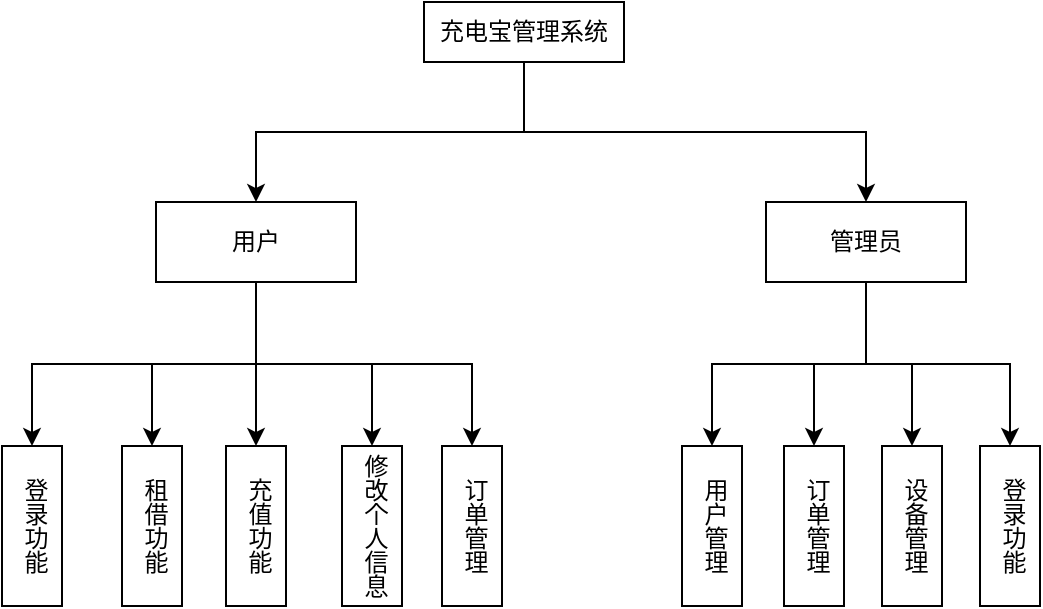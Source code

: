 <mxfile version="24.8.0">
  <diagram name="第 1 页" id="wxHdL_aoK2OwXxyab2-P">
    <mxGraphModel dx="1050" dy="1691" grid="0" gridSize="10" guides="1" tooltips="1" connect="1" arrows="1" fold="1" page="1" pageScale="1" pageWidth="827" pageHeight="1169" math="0" shadow="0">
      <root>
        <mxCell id="0" />
        <mxCell id="1" parent="0" />
        <mxCell id="f6u84PACEqeu1A_250-T-9" style="edgeStyle=orthogonalEdgeStyle;rounded=0;orthogonalLoop=1;jettySize=auto;html=1;exitX=0.5;exitY=1;exitDx=0;exitDy=0;entryX=0.5;entryY=0;entryDx=0;entryDy=0;" parent="1" source="f6u84PACEqeu1A_250-T-1" target="f6u84PACEqeu1A_250-T-3" edge="1">
          <mxGeometry relative="1" as="geometry" />
        </mxCell>
        <mxCell id="f6u84PACEqeu1A_250-T-10" style="edgeStyle=orthogonalEdgeStyle;rounded=0;orthogonalLoop=1;jettySize=auto;html=1;exitX=0.5;exitY=1;exitDx=0;exitDy=0;" parent="1" source="f6u84PACEqeu1A_250-T-1" target="f6u84PACEqeu1A_250-T-8" edge="1">
          <mxGeometry relative="1" as="geometry" />
        </mxCell>
        <mxCell id="f6u84PACEqeu1A_250-T-1" value="&lt;div&gt;&lt;span style=&quot;background-color: initial;&quot;&gt;充电宝管理系统&lt;/span&gt;&lt;/div&gt;" style="rounded=0;whiteSpace=wrap;html=1;" parent="1" vertex="1">
          <mxGeometry x="363" y="-1060" width="100" height="30" as="geometry" />
        </mxCell>
        <mxCell id="8pxQjRXLGJeJOuGP3MxE-17" style="edgeStyle=orthogonalEdgeStyle;rounded=0;orthogonalLoop=1;jettySize=auto;html=1;exitX=0.5;exitY=1;exitDx=0;exitDy=0;entryX=0.5;entryY=0;entryDx=0;entryDy=0;" edge="1" parent="1" source="f6u84PACEqeu1A_250-T-3" target="8pxQjRXLGJeJOuGP3MxE-3">
          <mxGeometry relative="1" as="geometry" />
        </mxCell>
        <mxCell id="8pxQjRXLGJeJOuGP3MxE-18" style="edgeStyle=orthogonalEdgeStyle;rounded=0;orthogonalLoop=1;jettySize=auto;html=1;exitX=0.5;exitY=1;exitDx=0;exitDy=0;entryX=0.5;entryY=0;entryDx=0;entryDy=0;" edge="1" parent="1" source="f6u84PACEqeu1A_250-T-3" target="8pxQjRXLGJeJOuGP3MxE-4">
          <mxGeometry relative="1" as="geometry" />
        </mxCell>
        <mxCell id="8pxQjRXLGJeJOuGP3MxE-20" style="edgeStyle=orthogonalEdgeStyle;rounded=0;orthogonalLoop=1;jettySize=auto;html=1;exitX=0.5;exitY=1;exitDx=0;exitDy=0;entryX=0.5;entryY=0;entryDx=0;entryDy=0;" edge="1" parent="1" source="f6u84PACEqeu1A_250-T-3" target="8pxQjRXLGJeJOuGP3MxE-6">
          <mxGeometry relative="1" as="geometry" />
        </mxCell>
        <mxCell id="8pxQjRXLGJeJOuGP3MxE-21" style="edgeStyle=orthogonalEdgeStyle;rounded=0;orthogonalLoop=1;jettySize=auto;html=1;exitX=0.5;exitY=1;exitDx=0;exitDy=0;" edge="1" parent="1" source="f6u84PACEqeu1A_250-T-3" target="8pxQjRXLGJeJOuGP3MxE-7">
          <mxGeometry relative="1" as="geometry" />
        </mxCell>
        <mxCell id="8pxQjRXLGJeJOuGP3MxE-23" style="edgeStyle=orthogonalEdgeStyle;rounded=0;orthogonalLoop=1;jettySize=auto;html=1;exitX=0.5;exitY=1;exitDx=0;exitDy=0;" edge="1" parent="1" source="f6u84PACEqeu1A_250-T-3" target="8pxQjRXLGJeJOuGP3MxE-5">
          <mxGeometry relative="1" as="geometry" />
        </mxCell>
        <mxCell id="f6u84PACEqeu1A_250-T-3" value="用户" style="rounded=0;whiteSpace=wrap;html=1;" parent="1" vertex="1">
          <mxGeometry x="229" y="-960" width="100" height="40" as="geometry" />
        </mxCell>
        <mxCell id="8pxQjRXLGJeJOuGP3MxE-25" style="edgeStyle=orthogonalEdgeStyle;rounded=0;orthogonalLoop=1;jettySize=auto;html=1;exitX=0.5;exitY=1;exitDx=0;exitDy=0;entryX=0.5;entryY=0;entryDx=0;entryDy=0;" edge="1" parent="1" source="f6u84PACEqeu1A_250-T-8" target="8pxQjRXLGJeJOuGP3MxE-8">
          <mxGeometry relative="1" as="geometry" />
        </mxCell>
        <mxCell id="8pxQjRXLGJeJOuGP3MxE-26" style="edgeStyle=orthogonalEdgeStyle;rounded=0;orthogonalLoop=1;jettySize=auto;html=1;exitX=0.5;exitY=1;exitDx=0;exitDy=0;entryX=0.5;entryY=0;entryDx=0;entryDy=0;" edge="1" parent="1" source="f6u84PACEqeu1A_250-T-8" target="8pxQjRXLGJeJOuGP3MxE-9">
          <mxGeometry relative="1" as="geometry" />
        </mxCell>
        <mxCell id="8pxQjRXLGJeJOuGP3MxE-27" style="edgeStyle=orthogonalEdgeStyle;rounded=0;orthogonalLoop=1;jettySize=auto;html=1;exitX=0.5;exitY=1;exitDx=0;exitDy=0;entryX=0.5;entryY=0;entryDx=0;entryDy=0;" edge="1" parent="1" source="f6u84PACEqeu1A_250-T-8" target="8pxQjRXLGJeJOuGP3MxE-10">
          <mxGeometry relative="1" as="geometry" />
        </mxCell>
        <mxCell id="8pxQjRXLGJeJOuGP3MxE-29" style="edgeStyle=orthogonalEdgeStyle;rounded=0;orthogonalLoop=1;jettySize=auto;html=1;exitX=0.5;exitY=1;exitDx=0;exitDy=0;entryX=0.5;entryY=0;entryDx=0;entryDy=0;" edge="1" parent="1" source="f6u84PACEqeu1A_250-T-8" target="8pxQjRXLGJeJOuGP3MxE-28">
          <mxGeometry relative="1" as="geometry" />
        </mxCell>
        <mxCell id="f6u84PACEqeu1A_250-T-8" value="管理员" style="rounded=0;whiteSpace=wrap;html=1;" parent="1" vertex="1">
          <mxGeometry x="534" y="-960" width="100" height="40" as="geometry" />
        </mxCell>
        <mxCell id="8pxQjRXLGJeJOuGP3MxE-3" value="登录功能" style="rounded=0;whiteSpace=wrap;html=1;textDirection=vertical-lr;" vertex="1" parent="1">
          <mxGeometry x="152" y="-838" width="30" height="80" as="geometry" />
        </mxCell>
        <mxCell id="8pxQjRXLGJeJOuGP3MxE-4" value="租借功能" style="rounded=0;whiteSpace=wrap;html=1;textDirection=vertical-lr;" vertex="1" parent="1">
          <mxGeometry x="212" y="-838" width="30" height="80" as="geometry" />
        </mxCell>
        <mxCell id="8pxQjRXLGJeJOuGP3MxE-5" value="充值功能" style="rounded=0;whiteSpace=wrap;html=1;textDirection=vertical-lr;" vertex="1" parent="1">
          <mxGeometry x="264" y="-838" width="30" height="80" as="geometry" />
        </mxCell>
        <mxCell id="8pxQjRXLGJeJOuGP3MxE-6" value="修改个人信息" style="rounded=0;whiteSpace=wrap;html=1;textDirection=vertical-lr;" vertex="1" parent="1">
          <mxGeometry x="322" y="-838" width="30" height="80" as="geometry" />
        </mxCell>
        <mxCell id="8pxQjRXLGJeJOuGP3MxE-7" value="订单管理" style="rounded=0;whiteSpace=wrap;html=1;textDirection=vertical-lr;" vertex="1" parent="1">
          <mxGeometry x="372" y="-838" width="30" height="80" as="geometry" />
        </mxCell>
        <mxCell id="8pxQjRXLGJeJOuGP3MxE-8" value="用户管理" style="rounded=0;whiteSpace=wrap;html=1;textDirection=vertical-lr;" vertex="1" parent="1">
          <mxGeometry x="492" y="-838" width="30" height="80" as="geometry" />
        </mxCell>
        <mxCell id="8pxQjRXLGJeJOuGP3MxE-9" value="订单管理" style="rounded=0;whiteSpace=wrap;html=1;textDirection=vertical-lr;" vertex="1" parent="1">
          <mxGeometry x="543" y="-838" width="30" height="80" as="geometry" />
        </mxCell>
        <mxCell id="8pxQjRXLGJeJOuGP3MxE-10" value="设备管理" style="rounded=0;whiteSpace=wrap;html=1;textDirection=vertical-lr;" vertex="1" parent="1">
          <mxGeometry x="592" y="-838" width="30" height="80" as="geometry" />
        </mxCell>
        <mxCell id="8pxQjRXLGJeJOuGP3MxE-28" value="登录功能" style="rounded=0;whiteSpace=wrap;html=1;textDirection=vertical-lr;" vertex="1" parent="1">
          <mxGeometry x="641" y="-838" width="30" height="80" as="geometry" />
        </mxCell>
      </root>
    </mxGraphModel>
  </diagram>
</mxfile>
